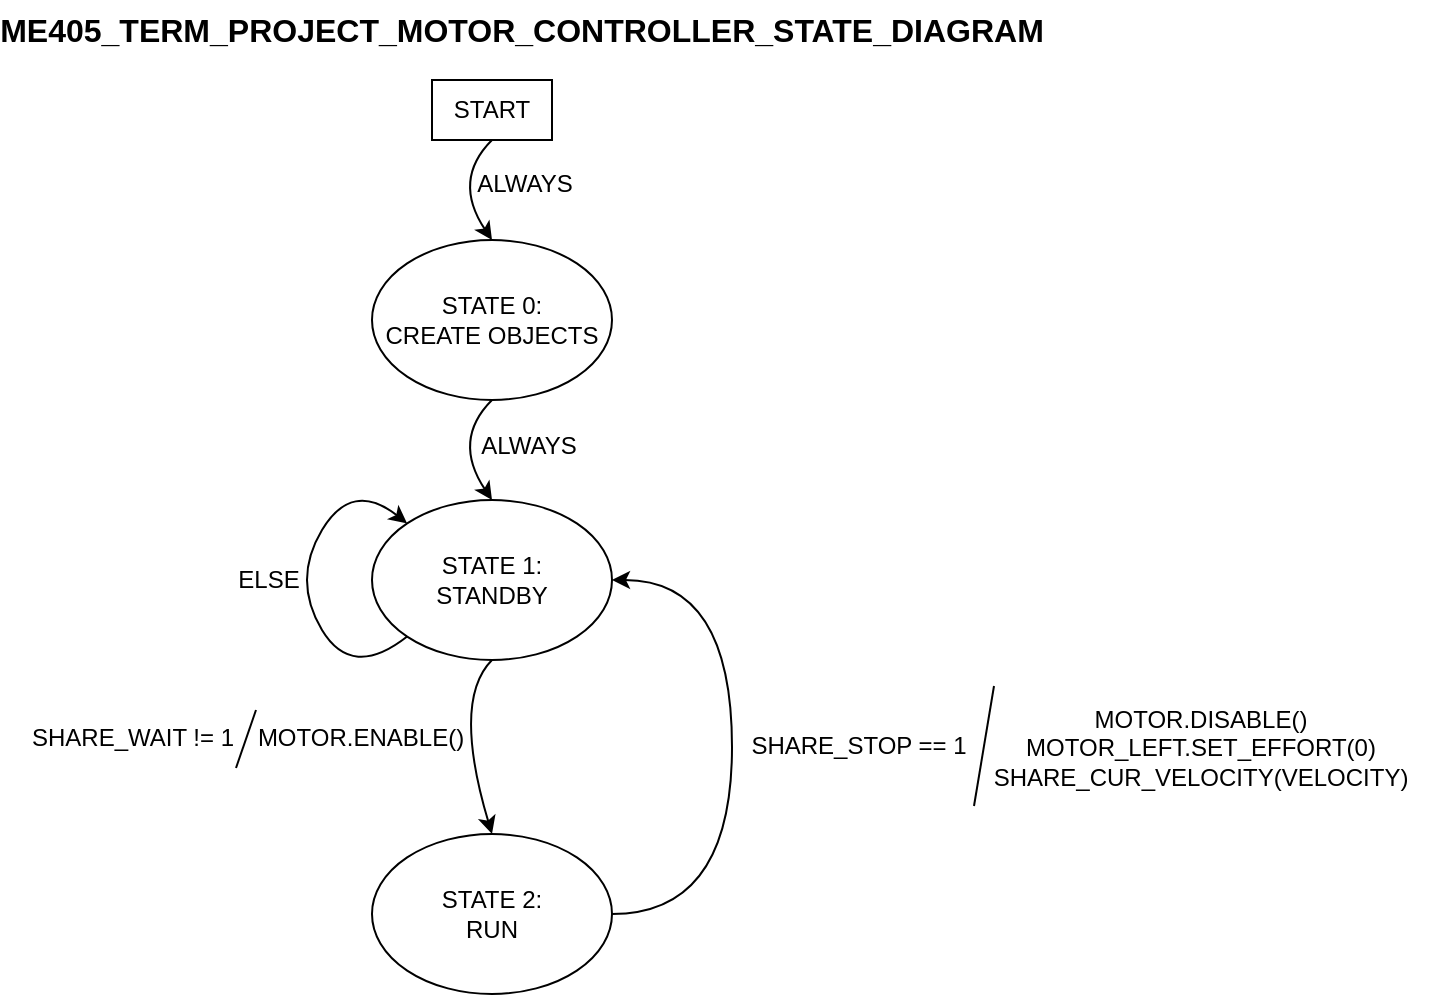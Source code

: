 <mxfile version="26.1.1">
  <diagram name="Page-1" id="CH_rz6mtZmloL91EuGOy">
    <mxGraphModel dx="1471" dy="1133" grid="1" gridSize="10" guides="1" tooltips="1" connect="1" arrows="1" fold="1" page="1" pageScale="1" pageWidth="850" pageHeight="1100" math="0" shadow="0">
      <root>
        <mxCell id="0" />
        <mxCell id="1" parent="0" />
        <mxCell id="OAEr4lpNUEm3LDWk9QwF-1" value="&lt;div&gt;STATE 0:&lt;/div&gt;&lt;div&gt;CREATE OBJECTS&lt;br&gt;&lt;/div&gt;" style="ellipse;whiteSpace=wrap;html=1;" parent="1" vertex="1">
          <mxGeometry x="195" y="120" width="120" height="80" as="geometry" />
        </mxCell>
        <mxCell id="OAEr4lpNUEm3LDWk9QwF-2" value="START" style="rounded=0;whiteSpace=wrap;html=1;" parent="1" vertex="1">
          <mxGeometry x="225" y="40" width="60" height="30" as="geometry" />
        </mxCell>
        <mxCell id="OAEr4lpNUEm3LDWk9QwF-3" value="&lt;div&gt;STATE 1:&lt;/div&gt;&lt;div&gt;STANDBY&lt;br&gt;&lt;/div&gt;" style="ellipse;whiteSpace=wrap;html=1;" parent="1" vertex="1">
          <mxGeometry x="195" y="250" width="120" height="80" as="geometry" />
        </mxCell>
        <mxCell id="OAEr4lpNUEm3LDWk9QwF-12" style="edgeStyle=orthogonalEdgeStyle;rounded=0;orthogonalLoop=1;jettySize=auto;html=1;exitX=1;exitY=0.5;exitDx=0;exitDy=0;entryX=1;entryY=0.5;entryDx=0;entryDy=0;curved=1;" parent="1" source="OAEr4lpNUEm3LDWk9QwF-4" target="OAEr4lpNUEm3LDWk9QwF-3" edge="1">
          <mxGeometry relative="1" as="geometry">
            <Array as="points">
              <mxPoint x="375" y="457" />
              <mxPoint x="375" y="290" />
            </Array>
          </mxGeometry>
        </mxCell>
        <mxCell id="OAEr4lpNUEm3LDWk9QwF-4" value="STATE 2: &lt;br&gt;RUN" style="ellipse;whiteSpace=wrap;html=1;" parent="1" vertex="1">
          <mxGeometry x="195" y="417" width="120" height="80" as="geometry" />
        </mxCell>
        <mxCell id="OAEr4lpNUEm3LDWk9QwF-9" value="ALWAYS" style="text;html=1;align=center;verticalAlign=middle;resizable=0;points=[];autosize=1;strokeColor=none;fillColor=none;" parent="1" vertex="1">
          <mxGeometry x="238" y="208" width="70" height="30" as="geometry" />
        </mxCell>
        <mxCell id="OAEr4lpNUEm3LDWk9QwF-11" value="SHARE_WAIT != 1" style="text;html=1;align=center;verticalAlign=middle;resizable=0;points=[];autosize=1;strokeColor=none;fillColor=none;" parent="1" vertex="1">
          <mxGeometry x="15" y="354" width="120" height="30" as="geometry" />
        </mxCell>
        <mxCell id="OAEr4lpNUEm3LDWk9QwF-14" value="" style="curved=1;endArrow=classic;html=1;rounded=0;entryX=0.5;entryY=0;entryDx=0;entryDy=0;exitX=0.5;exitY=1;exitDx=0;exitDy=0;" parent="1" source="OAEr4lpNUEm3LDWk9QwF-2" target="OAEr4lpNUEm3LDWk9QwF-1" edge="1">
          <mxGeometry width="50" height="50" relative="1" as="geometry">
            <mxPoint x="185" y="140" as="sourcePoint" />
            <mxPoint x="235" y="90" as="targetPoint" />
            <Array as="points">
              <mxPoint x="235" y="90" />
            </Array>
          </mxGeometry>
        </mxCell>
        <mxCell id="OAEr4lpNUEm3LDWk9QwF-17" value="" style="curved=1;endArrow=classic;html=1;rounded=0;entryX=0.5;entryY=0;entryDx=0;entryDy=0;exitX=0.5;exitY=1;exitDx=0;exitDy=0;" parent="1" source="OAEr4lpNUEm3LDWk9QwF-1" target="OAEr4lpNUEm3LDWk9QwF-3" edge="1">
          <mxGeometry width="50" height="50" relative="1" as="geometry">
            <mxPoint x="235" y="188" as="sourcePoint" />
            <mxPoint x="235" y="238" as="targetPoint" />
            <Array as="points">
              <mxPoint x="235" y="220" />
            </Array>
          </mxGeometry>
        </mxCell>
        <mxCell id="OAEr4lpNUEm3LDWk9QwF-18" value="ALWAYS" style="text;html=1;align=center;verticalAlign=middle;resizable=0;points=[];autosize=1;strokeColor=none;fillColor=none;" parent="1" vertex="1">
          <mxGeometry x="236" y="77" width="70" height="30" as="geometry" />
        </mxCell>
        <mxCell id="OAEr4lpNUEm3LDWk9QwF-19" value="" style="curved=1;endArrow=classic;html=1;rounded=0;entryX=0.5;entryY=0;entryDx=0;entryDy=0;exitX=0.5;exitY=1;exitDx=0;exitDy=0;" parent="1" source="OAEr4lpNUEm3LDWk9QwF-3" target="OAEr4lpNUEm3LDWk9QwF-4" edge="1">
          <mxGeometry width="50" height="50" relative="1" as="geometry">
            <mxPoint x="245" y="315" as="sourcePoint" />
            <mxPoint x="245" y="365" as="targetPoint" />
            <Array as="points">
              <mxPoint x="235" y="350" />
            </Array>
          </mxGeometry>
        </mxCell>
        <mxCell id="OAEr4lpNUEm3LDWk9QwF-20" value="SHARE_STOP == 1" style="text;html=1;align=center;verticalAlign=middle;resizable=0;points=[];autosize=1;strokeColor=none;fillColor=none;" parent="1" vertex="1">
          <mxGeometry x="373" y="358" width="130" height="30" as="geometry" />
        </mxCell>
        <mxCell id="OAEr4lpNUEm3LDWk9QwF-23" value="" style="curved=1;endArrow=classic;html=1;rounded=0;exitX=0;exitY=1;exitDx=0;exitDy=0;entryX=0;entryY=0;entryDx=0;entryDy=0;" parent="1" source="OAEr4lpNUEm3LDWk9QwF-3" target="OAEr4lpNUEm3LDWk9QwF-3" edge="1">
          <mxGeometry width="50" height="50" relative="1" as="geometry">
            <mxPoint x="185" y="320" as="sourcePoint" />
            <mxPoint x="235" y="270" as="targetPoint" />
            <Array as="points">
              <mxPoint x="185" y="340" />
              <mxPoint x="155" y="290" />
              <mxPoint x="185" y="240" />
            </Array>
          </mxGeometry>
        </mxCell>
        <mxCell id="OAEr4lpNUEm3LDWk9QwF-24" value="ELSE" style="text;html=1;align=center;verticalAlign=middle;resizable=0;points=[];autosize=1;strokeColor=none;fillColor=none;" parent="1" vertex="1">
          <mxGeometry x="118" y="275" width="50" height="30" as="geometry" />
        </mxCell>
        <mxCell id="OAEr4lpNUEm3LDWk9QwF-25" value="MOTOR.DISABLE()&lt;br&gt;&lt;div&gt;MOTOR_LEFT.SET_EFFORT(0)&lt;br&gt;&lt;/div&gt;&lt;div&gt;&lt;div&gt;SHARE_CUR_VELOCITY(VELOCITY)&lt;br&gt;&lt;/div&gt;&lt;/div&gt;" style="text;html=1;align=center;verticalAlign=middle;resizable=0;points=[];autosize=1;strokeColor=none;fillColor=none;" parent="1" vertex="1">
          <mxGeometry x="494" y="344" width="230" height="60" as="geometry" />
        </mxCell>
        <mxCell id="OAEr4lpNUEm3LDWk9QwF-26" value="" style="endArrow=none;html=1;rounded=0;" parent="1" edge="1">
          <mxGeometry width="50" height="50" relative="1" as="geometry">
            <mxPoint x="496" y="403" as="sourcePoint" />
            <mxPoint x="506" y="343" as="targetPoint" />
          </mxGeometry>
        </mxCell>
        <mxCell id="zEx5gcNuVbIrO3sxtCNw-2" value="&lt;div&gt;MOTOR.ENABLE()&lt;/div&gt;" style="text;html=1;align=center;verticalAlign=middle;resizable=0;points=[];autosize=1;strokeColor=none;fillColor=none;" parent="1" vertex="1">
          <mxGeometry x="124" y="354" width="130" height="30" as="geometry" />
        </mxCell>
        <mxCell id="zEx5gcNuVbIrO3sxtCNw-3" value="" style="endArrow=none;html=1;rounded=0;" parent="1" edge="1">
          <mxGeometry width="50" height="50" relative="1" as="geometry">
            <mxPoint x="127" y="384" as="sourcePoint" />
            <mxPoint x="137" y="355" as="targetPoint" />
          </mxGeometry>
        </mxCell>
        <mxCell id="08tEtAPSG5AYqq7ehJj--1" value="&lt;font style=&quot;font-size: 16px;&quot;&gt;&lt;b&gt;ME405_TERM_PROJECT_MOTOR_CONTROLLER_STATE_DIAGRAM&lt;/b&gt;&lt;/font&gt;" style="text;html=1;align=center;verticalAlign=middle;whiteSpace=wrap;rounded=0;" vertex="1" parent="1">
          <mxGeometry x="240" width="60" height="30" as="geometry" />
        </mxCell>
      </root>
    </mxGraphModel>
  </diagram>
</mxfile>
